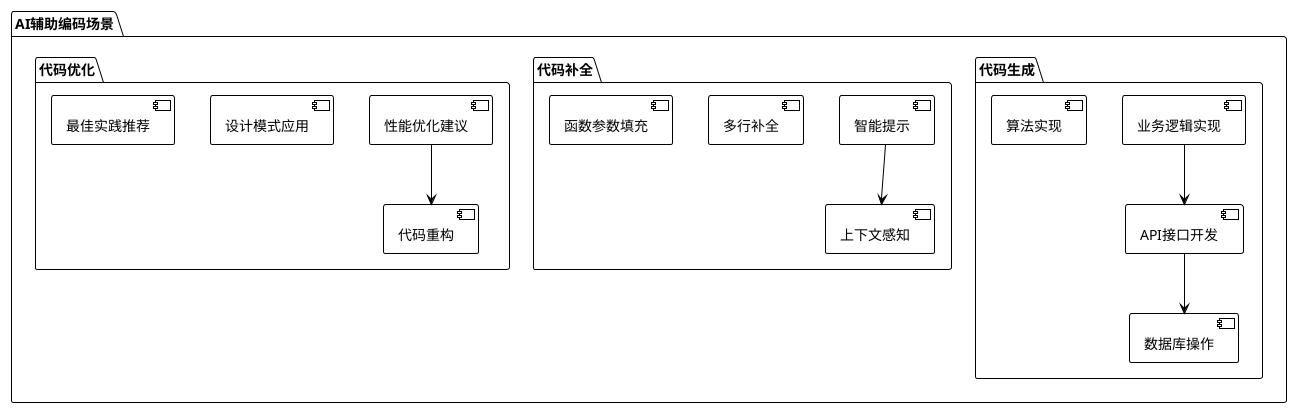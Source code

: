 @startuml PlantUML_Syntax_Verification
!theme plain

' 测试各种修复后的PlantUML语法

' 1. Package图 (替代mindmap)
package "AI辅助编码场景" {
  package "代码生成" {
    [业务逻辑实现] as logic
    [API接口开发] as api
    [数据库操作] as db
    [算法实现] as algorithm
  }
  
  package "代码补全" {
    [智能提示] as hint
    [上下文感知] as context
    [多行补全] as multiline
    [函数参数填充] as params
  }
  
  package "代码优化" {
    [性能优化建议] as performance
    [代码重构] as refactor
    [设计模式应用] as patterns
    [最佳实践推荐] as practices
  }
}

' 建立一些连接关系
logic --> api
api --> db
hint --> context
performance --> refactor

@enduml

